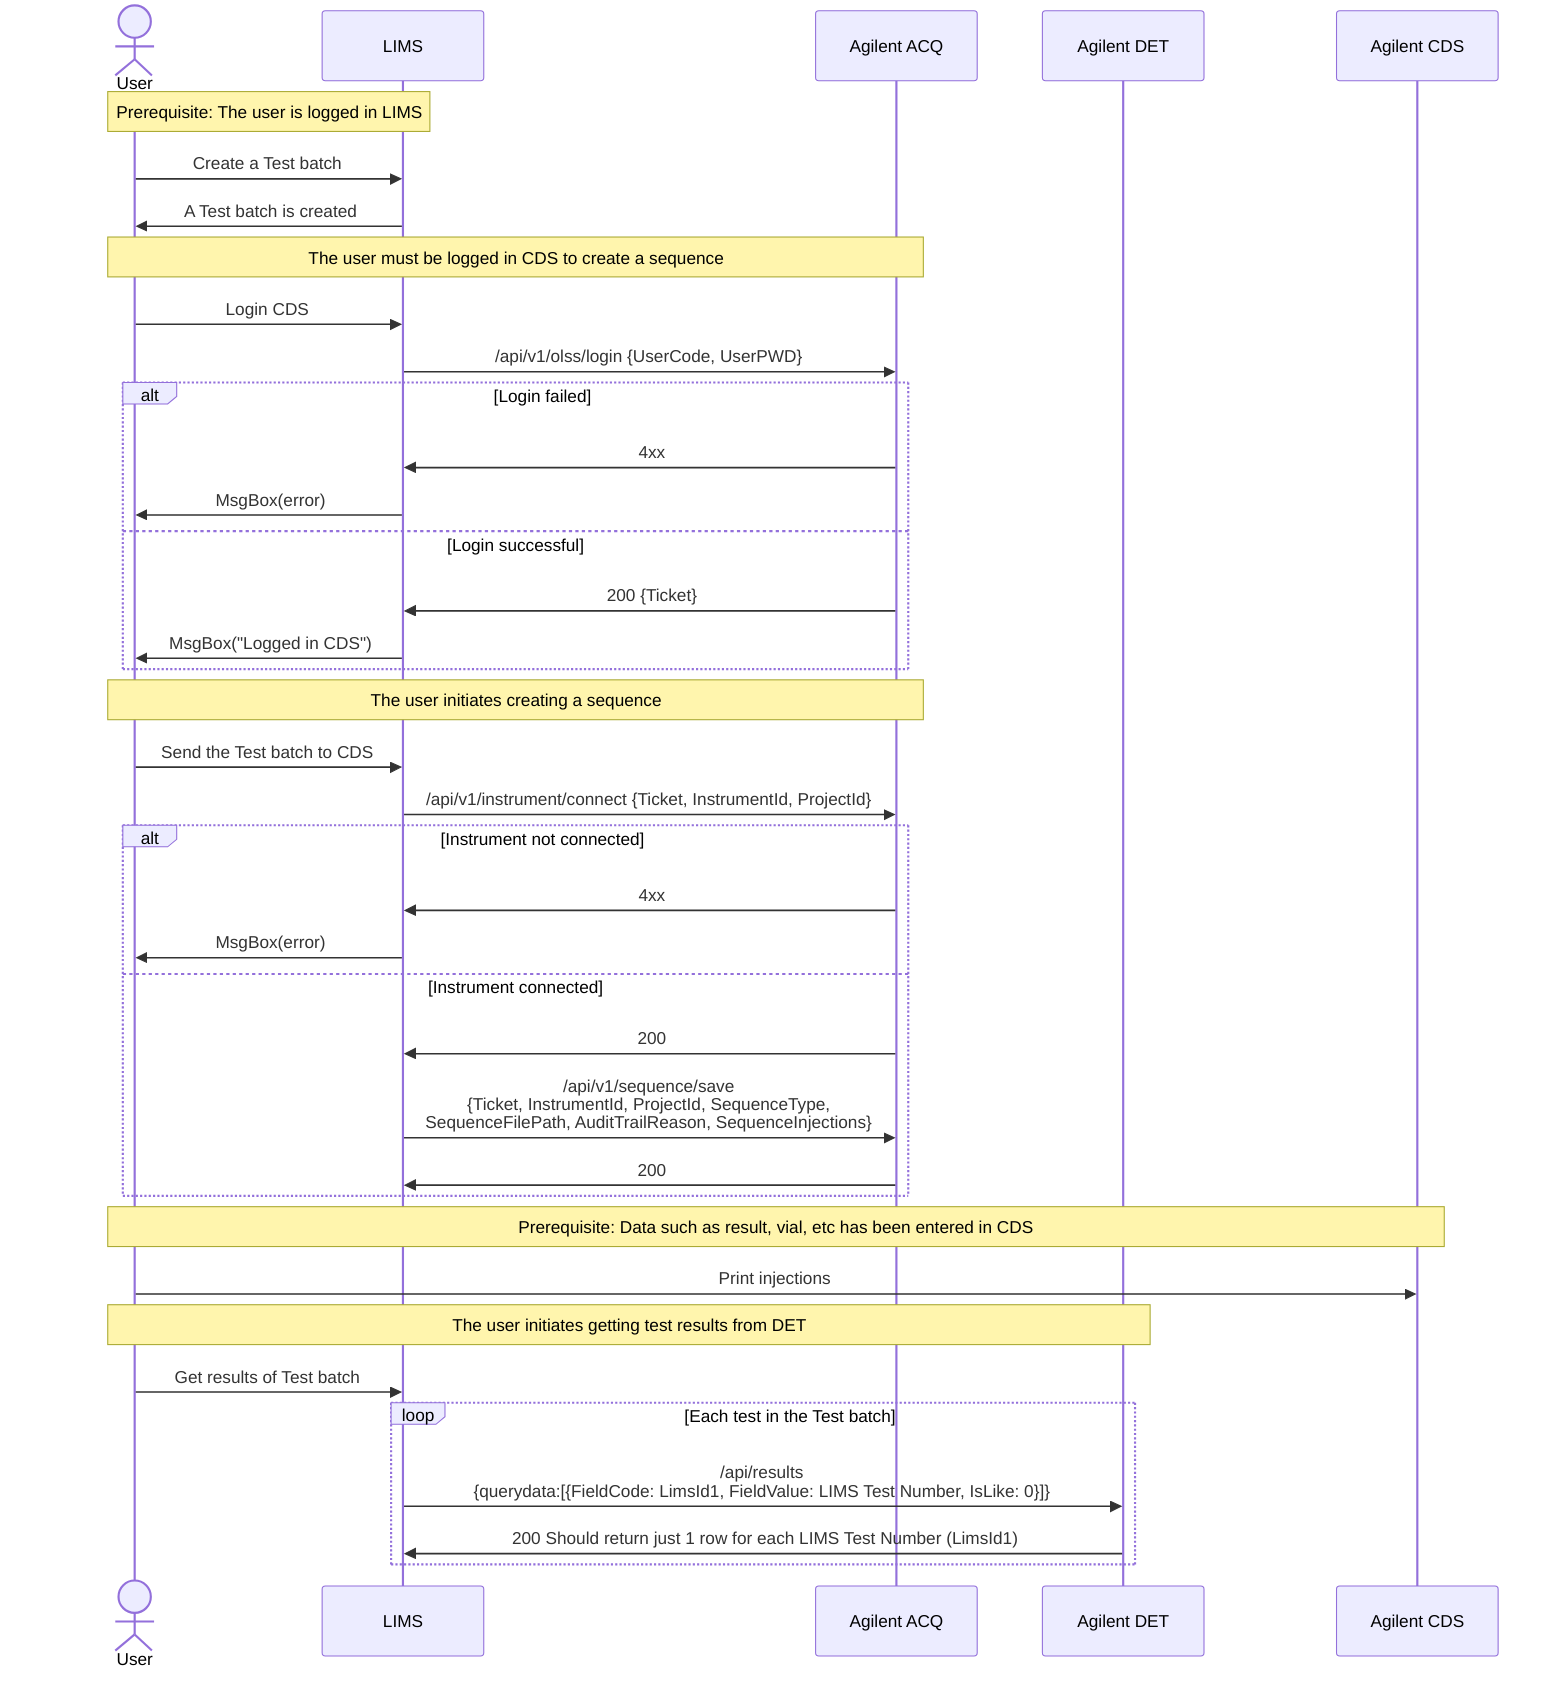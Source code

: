 sequenceDiagram
    actor user as User
    participant lims as LIMS
    participant acq as Agilent ACQ
    participant det as Agilent DET
    participant cds as Agilent CDS

    Note over user,lims: Prerequisite: The user is logged in LIMS
    user->>lims: Create a Test batch
    lims->>user:  A Test batch is created

    Note over user,acq: The user must be logged in CDS to create a sequence
    user->>lims: Login CDS
    lims->>acq: /api/v1/olss/login {UserCode, UserPWD}
    alt Login failed
        acq->>lims: 4xx
        lims->>user: MsgBox(error)
    else Login successful
        acq->>lims: 200 {Ticket}
        lims->>user: MsgBox("Logged in CDS")
    end
    
    Note over user,acq: The user initiates creating a sequence
    user->>lims: Send the Test batch to CDS
    lims->>acq: /api/v1/instrument/connect {Ticket, InstrumentId, ProjectId}
    alt Instrument not connected
        acq->>lims: 4xx
        lims->>user: MsgBox(error)
    else Instrument connected
        acq->>lims: 200
        lims->>acq: /api/v1/sequence/save <br>{Ticket, InstrumentId, ProjectId, SequenceType, <br>SequenceFilePath, AuditTrailReason, SequenceInjections}
        acq->>lims: 200
    end

    Note over user,cds: Prerequisite: Data such as result, vial, etc has been entered in CDS
    user->>cds: Print injections

    Note over user,det: The user initiates getting test results from DET
    user->>lims: Get results of Test batch
    loop Each test in the Test batch
        lims->>det: /api/results <br>{querydata:[{FieldCode: LimsId1, FieldValue: LIMS Test Number, IsLike: 0}]}
        det->>lims: 200 Should return just 1 row for each LIMS Test Number (LimsId1)
    end